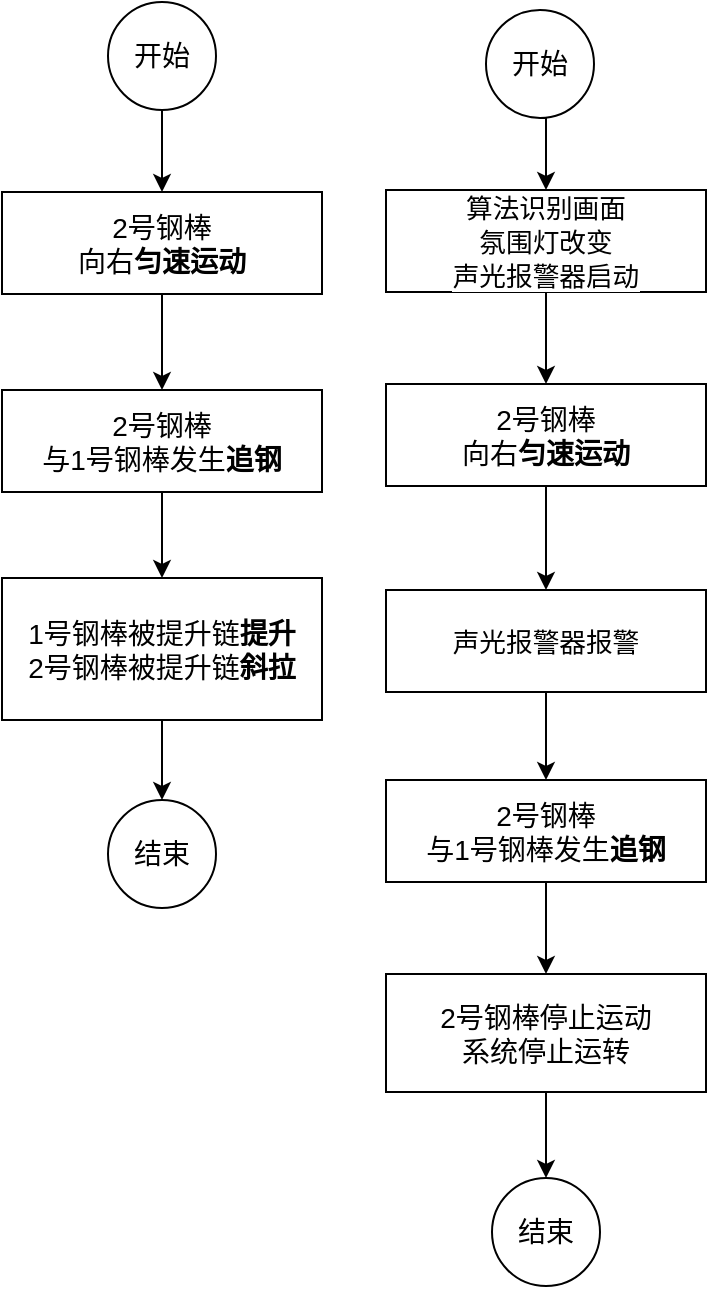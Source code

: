 <mxfile version="14.1.9" type="github">
  <diagram id="XkRqrzH355DGaIdfhFV-" name="Page-1">
    <mxGraphModel dx="1221" dy="685" grid="0" gridSize="10" guides="1" tooltips="1" connect="1" arrows="1" fold="1" page="1" pageScale="1" pageWidth="1920" pageHeight="1200" math="0" shadow="0">
      <root>
        <mxCell id="0" />
        <mxCell id="1" parent="0" />
        <mxCell id="GtOhaPn5CGfBP3WCH8AB-5" style="edgeStyle=orthogonalEdgeStyle;rounded=0;orthogonalLoop=1;jettySize=auto;html=1;exitX=0.5;exitY=1;exitDx=0;exitDy=0;entryX=0.5;entryY=0;entryDx=0;entryDy=0;fontSize=14;" edge="1" parent="1" source="7SYHETvSZJWx8O6O3agx-1" target="GtOhaPn5CGfBP3WCH8AB-1">
          <mxGeometry relative="1" as="geometry" />
        </mxCell>
        <mxCell id="7SYHETvSZJWx8O6O3agx-1" value="2号钢棒&lt;br style=&quot;font-size: 14px&quot;&gt;向右&lt;b&gt;匀速运动&lt;/b&gt;" style="rounded=0;whiteSpace=wrap;html=1;fontSize=14;" parent="1" vertex="1">
          <mxGeometry x="271" y="138" width="160" height="51" as="geometry" />
        </mxCell>
        <mxCell id="GtOhaPn5CGfBP3WCH8AB-6" style="edgeStyle=orthogonalEdgeStyle;rounded=0;orthogonalLoop=1;jettySize=auto;html=1;exitX=0.5;exitY=1;exitDx=0;exitDy=0;entryX=0.5;entryY=0;entryDx=0;entryDy=0;fontSize=14;" edge="1" parent="1" source="GtOhaPn5CGfBP3WCH8AB-1" target="GtOhaPn5CGfBP3WCH8AB-2">
          <mxGeometry relative="1" as="geometry" />
        </mxCell>
        <mxCell id="GtOhaPn5CGfBP3WCH8AB-1" value="2号钢棒&lt;br style=&quot;font-size: 14px&quot;&gt;与1号钢棒发生&lt;b&gt;追钢&lt;/b&gt;" style="rounded=0;whiteSpace=wrap;html=1;fontSize=14;" vertex="1" parent="1">
          <mxGeometry x="271" y="237" width="160" height="51" as="geometry" />
        </mxCell>
        <mxCell id="GtOhaPn5CGfBP3WCH8AB-10" style="edgeStyle=orthogonalEdgeStyle;rounded=0;orthogonalLoop=1;jettySize=auto;html=1;exitX=0.5;exitY=1;exitDx=0;exitDy=0;fontSize=14;" edge="1" parent="1" source="GtOhaPn5CGfBP3WCH8AB-2" target="GtOhaPn5CGfBP3WCH8AB-9">
          <mxGeometry relative="1" as="geometry" />
        </mxCell>
        <mxCell id="GtOhaPn5CGfBP3WCH8AB-2" value="1号钢棒被提升链&lt;b&gt;提升&lt;/b&gt;&lt;br style=&quot;font-size: 14px&quot;&gt;2号钢棒被提升链&lt;b&gt;斜拉&lt;/b&gt;" style="rounded=0;whiteSpace=wrap;html=1;fontSize=14;" vertex="1" parent="1">
          <mxGeometry x="271" y="331" width="160" height="71" as="geometry" />
        </mxCell>
        <mxCell id="GtOhaPn5CGfBP3WCH8AB-8" style="edgeStyle=orthogonalEdgeStyle;rounded=0;orthogonalLoop=1;jettySize=auto;html=1;exitX=0.5;exitY=1;exitDx=0;exitDy=0;fontSize=14;" edge="1" parent="1" source="GtOhaPn5CGfBP3WCH8AB-7" target="7SYHETvSZJWx8O6O3agx-1">
          <mxGeometry relative="1" as="geometry" />
        </mxCell>
        <mxCell id="GtOhaPn5CGfBP3WCH8AB-7" value="开始" style="ellipse;whiteSpace=wrap;html=1;aspect=fixed;fontSize=14;" vertex="1" parent="1">
          <mxGeometry x="324" y="43" width="54" height="54" as="geometry" />
        </mxCell>
        <mxCell id="GtOhaPn5CGfBP3WCH8AB-9" value="结束" style="ellipse;whiteSpace=wrap;html=1;aspect=fixed;fontSize=14;" vertex="1" parent="1">
          <mxGeometry x="324" y="442" width="54" height="54" as="geometry" />
        </mxCell>
        <mxCell id="GtOhaPn5CGfBP3WCH8AB-26" style="edgeStyle=orthogonalEdgeStyle;rounded=0;orthogonalLoop=1;jettySize=auto;html=1;exitX=0.5;exitY=1;exitDx=0;exitDy=0;entryX=0.5;entryY=0;entryDx=0;entryDy=0;fontSize=14;" edge="1" parent="1" source="GtOhaPn5CGfBP3WCH8AB-12" target="GtOhaPn5CGfBP3WCH8AB-24">
          <mxGeometry relative="1" as="geometry" />
        </mxCell>
        <mxCell id="GtOhaPn5CGfBP3WCH8AB-12" value="2号钢棒&lt;br style=&quot;font-size: 14px&quot;&gt;向右&lt;b&gt;匀速运动&lt;/b&gt;" style="rounded=0;whiteSpace=wrap;html=1;fontSize=14;" vertex="1" parent="1">
          <mxGeometry x="463" y="234" width="160" height="51" as="geometry" />
        </mxCell>
        <mxCell id="GtOhaPn5CGfBP3WCH8AB-13" style="edgeStyle=orthogonalEdgeStyle;rounded=0;orthogonalLoop=1;jettySize=auto;html=1;exitX=0.5;exitY=1;exitDx=0;exitDy=0;entryX=0.5;entryY=0;entryDx=0;entryDy=0;fontSize=14;" edge="1" parent="1" source="GtOhaPn5CGfBP3WCH8AB-14" target="GtOhaPn5CGfBP3WCH8AB-16">
          <mxGeometry relative="1" as="geometry" />
        </mxCell>
        <mxCell id="GtOhaPn5CGfBP3WCH8AB-14" value="2号钢棒&lt;br style=&quot;font-size: 14px&quot;&gt;与1号钢棒发生&lt;b&gt;追钢&lt;/b&gt;" style="rounded=0;whiteSpace=wrap;html=1;fontSize=14;" vertex="1" parent="1">
          <mxGeometry x="463" y="432" width="160" height="51" as="geometry" />
        </mxCell>
        <mxCell id="GtOhaPn5CGfBP3WCH8AB-15" style="edgeStyle=orthogonalEdgeStyle;rounded=0;orthogonalLoop=1;jettySize=auto;html=1;exitX=0.5;exitY=1;exitDx=0;exitDy=0;fontSize=14;" edge="1" parent="1" source="GtOhaPn5CGfBP3WCH8AB-16" target="GtOhaPn5CGfBP3WCH8AB-19">
          <mxGeometry relative="1" as="geometry" />
        </mxCell>
        <mxCell id="GtOhaPn5CGfBP3WCH8AB-16" value="2号钢棒停止运动&lt;br&gt;系统停止运转" style="rounded=0;whiteSpace=wrap;html=1;fontSize=14;" vertex="1" parent="1">
          <mxGeometry x="463" y="529" width="160" height="59" as="geometry" />
        </mxCell>
        <mxCell id="GtOhaPn5CGfBP3WCH8AB-21" style="edgeStyle=orthogonalEdgeStyle;rounded=0;orthogonalLoop=1;jettySize=auto;html=1;exitX=0.5;exitY=1;exitDx=0;exitDy=0;entryX=0.5;entryY=0;entryDx=0;entryDy=0;fontSize=14;" edge="1" parent="1" source="GtOhaPn5CGfBP3WCH8AB-18" target="GtOhaPn5CGfBP3WCH8AB-20">
          <mxGeometry relative="1" as="geometry" />
        </mxCell>
        <mxCell id="GtOhaPn5CGfBP3WCH8AB-18" value="开始" style="ellipse;whiteSpace=wrap;html=1;aspect=fixed;fontSize=14;" vertex="1" parent="1">
          <mxGeometry x="513" y="47" width="54" height="54" as="geometry" />
        </mxCell>
        <mxCell id="GtOhaPn5CGfBP3WCH8AB-19" value="结束" style="ellipse;whiteSpace=wrap;html=1;aspect=fixed;fontSize=14;" vertex="1" parent="1">
          <mxGeometry x="516" y="631" width="54" height="54" as="geometry" />
        </mxCell>
        <mxCell id="GtOhaPn5CGfBP3WCH8AB-25" style="edgeStyle=orthogonalEdgeStyle;rounded=0;orthogonalLoop=1;jettySize=auto;html=1;exitX=0.5;exitY=1;exitDx=0;exitDy=0;entryX=0.5;entryY=0;entryDx=0;entryDy=0;fontSize=14;" edge="1" parent="1" source="GtOhaPn5CGfBP3WCH8AB-20" target="GtOhaPn5CGfBP3WCH8AB-12">
          <mxGeometry relative="1" as="geometry" />
        </mxCell>
        <mxCell id="GtOhaPn5CGfBP3WCH8AB-20" value="&lt;span style=&quot;font-family: &amp;#34;arial&amp;#34; ; font-size: 13.333px ; text-align: left ; background-color: rgb(255 , 255 , 255)&quot;&gt;算法识别画面&lt;br&gt;氛围灯改变&lt;br&gt;声光报警器启动&lt;br&gt;&lt;/span&gt;" style="rounded=0;whiteSpace=wrap;html=1;fontSize=14;" vertex="1" parent="1">
          <mxGeometry x="463" y="137" width="160" height="51" as="geometry" />
        </mxCell>
        <mxCell id="GtOhaPn5CGfBP3WCH8AB-27" style="edgeStyle=orthogonalEdgeStyle;rounded=0;orthogonalLoop=1;jettySize=auto;html=1;exitX=0.5;exitY=1;exitDx=0;exitDy=0;fontSize=14;" edge="1" parent="1" source="GtOhaPn5CGfBP3WCH8AB-24" target="GtOhaPn5CGfBP3WCH8AB-14">
          <mxGeometry relative="1" as="geometry" />
        </mxCell>
        <mxCell id="GtOhaPn5CGfBP3WCH8AB-24" value="&lt;div style=&quot;text-align: left&quot;&gt;&lt;font face=&quot;arial&quot;&gt;&lt;span style=&quot;font-size: 13.333px ; background-color: rgb(255 , 255 , 255)&quot;&gt;声光报警器报警&lt;/span&gt;&lt;/font&gt;&lt;/div&gt;" style="rounded=0;whiteSpace=wrap;html=1;fontSize=14;" vertex="1" parent="1">
          <mxGeometry x="463" y="337" width="160" height="51" as="geometry" />
        </mxCell>
      </root>
    </mxGraphModel>
  </diagram>
</mxfile>

